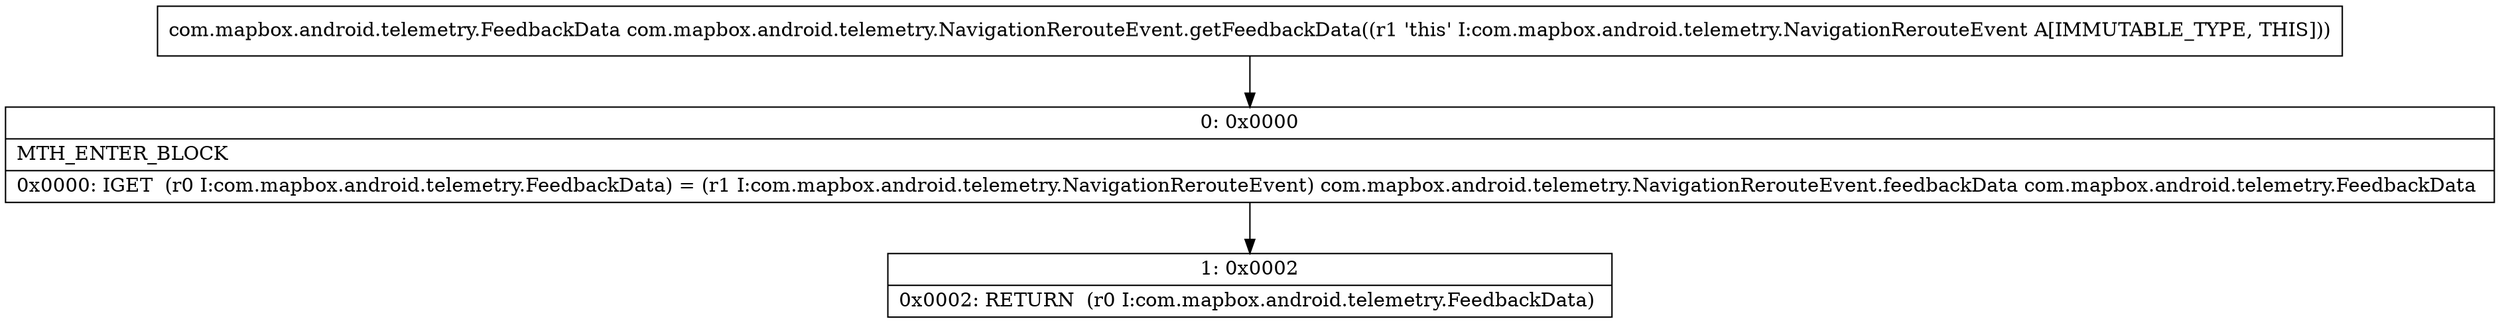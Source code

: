 digraph "CFG forcom.mapbox.android.telemetry.NavigationRerouteEvent.getFeedbackData()Lcom\/mapbox\/android\/telemetry\/FeedbackData;" {
Node_0 [shape=record,label="{0\:\ 0x0000|MTH_ENTER_BLOCK\l|0x0000: IGET  (r0 I:com.mapbox.android.telemetry.FeedbackData) = (r1 I:com.mapbox.android.telemetry.NavigationRerouteEvent) com.mapbox.android.telemetry.NavigationRerouteEvent.feedbackData com.mapbox.android.telemetry.FeedbackData \l}"];
Node_1 [shape=record,label="{1\:\ 0x0002|0x0002: RETURN  (r0 I:com.mapbox.android.telemetry.FeedbackData) \l}"];
MethodNode[shape=record,label="{com.mapbox.android.telemetry.FeedbackData com.mapbox.android.telemetry.NavigationRerouteEvent.getFeedbackData((r1 'this' I:com.mapbox.android.telemetry.NavigationRerouteEvent A[IMMUTABLE_TYPE, THIS])) }"];
MethodNode -> Node_0;
Node_0 -> Node_1;
}

